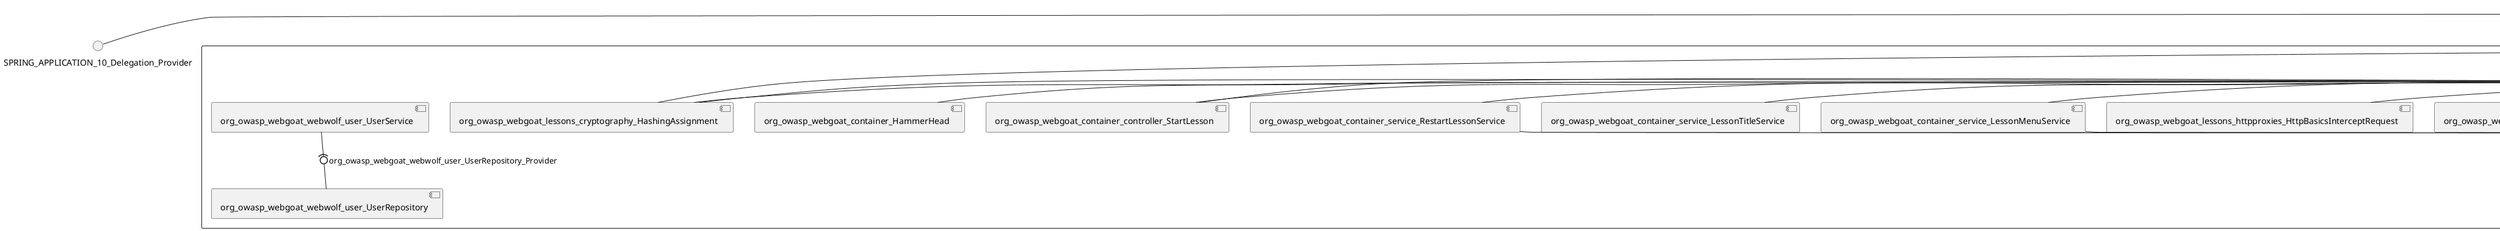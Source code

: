@startuml
skinparam fixCircleLabelOverlapping true
skinparam componentStyle uml2
() SPRING_APPLICATION_10_Delegation_Provider
() SPRING_APPLICATION_11_Delegation_Provider
() SPRING_APPLICATION_12_Delegation_Provider
() SPRING_APPLICATION_13_Delegation_Provider
() SPRING_APPLICATION_14_Delegation_Provider
() SPRING_APPLICATION_15_Delegation_Provider
() SPRING_APPLICATION_16_Delegation_Provider
() SPRING_APPLICATION_2_Delegation_Provider
() SPRING_APPLICATION_3_Delegation_Provider
() SPRING_APPLICATION_4_Delegation_Provider
() SPRING_APPLICATION_5_Delegation_Provider
() SPRING_APPLICATION_6_Delegation_Provider
() SPRING_APPLICATION_7_Delegation_Provider
() SPRING_APPLICATION_8_Delegation_Provider
() SPRING_APPLICATION_9_Delegation_Provider
() SPRING_APPLICATION_BypassRestrictions_FieldRestrictions_POST_Delegation_Provider
() SPRING_APPLICATION_BypassRestrictions_frontendValidation_POST_Delegation_Provider
() SPRING_APPLICATION_ChromeDevTools_dummy_POST_Delegation_Provider
() SPRING_APPLICATION_ChromeDevTools_network_POST_Delegation_Provider
() SPRING_APPLICATION_CrossSiteScriptingStored_stored_xss_POST_Delegation_Provider
() SPRING_APPLICATION_CrossSiteScriptingStored_stored_xss_follow_up_POST_Delegation_Provider
() SPRING_APPLICATION_CrossSiteScripting_attack1_POST_Delegation_Provider
() SPRING_APPLICATION_CrossSiteScripting_attack3_POST_Delegation_Provider
() SPRING_APPLICATION_CrossSiteScripting_attack4_POST_Delegation_Provider
() SPRING_APPLICATION_CrossSiteScripting_attack5a_GET_Delegation_Provider
() SPRING_APPLICATION_CrossSiteScripting_attack6a_POST_Delegation_Provider
() SPRING_APPLICATION_CrossSiteScripting_dom_follow_up_POST_Delegation_Provider
() SPRING_APPLICATION_CrossSiteScripting_phone_home_xss_POST_Delegation_Provider
() SPRING_APPLICATION_CrossSiteScripting_quiz_GET_POST_Delegation_Provider
() SPRING_APPLICATION_Delegation_Provider
() SPRING_APPLICATION_GET_10_Delegation_Provider
() SPRING_APPLICATION_GET_11_Delegation_Provider
() SPRING_APPLICATION_GET_2_Delegation_Provider
() SPRING_APPLICATION_GET_3_Delegation_Provider
() SPRING_APPLICATION_GET_4_Delegation_Provider
() SPRING_APPLICATION_GET_5_Delegation_Provider
() SPRING_APPLICATION_GET_6_Delegation_Provider
() SPRING_APPLICATION_GET_7_Delegation_Provider
() SPRING_APPLICATION_GET_8_Delegation_Provider
() SPRING_APPLICATION_GET_9_Delegation_Provider
() SPRING_APPLICATION_GET_Delegation_Provider
() SPRING_APPLICATION_HtmlTampering_task_POST_Delegation_Provider
() SPRING_APPLICATION_HttpBasics_attack1_POST_Delegation_Provider
() SPRING_APPLICATION_HttpBasics_attack2_POST_Delegation_Provider
() SPRING_APPLICATION_IDOR_diff_attributes_POST_Delegation_Provider
() SPRING_APPLICATION_IDOR_login_POST_Delegation_Provider
() SPRING_APPLICATION_IDOR_profile_alt_path_POST_Delegation_Provider
() SPRING_APPLICATION_InsecureDeserialization_task_POST_Delegation_Provider
() SPRING_APPLICATION_InsecureLogin_Delegation_Provider
() SPRING_APPLICATION_JWT_decode_POST_Delegation_Provider
() SPRING_APPLICATION_JWT_jku_Delegation_Provider
() SPRING_APPLICATION_JWT_kid_Delegation_Provider
() SPRING_APPLICATION_JWT_quiz_GET_POST_Delegation_Provider
() SPRING_APPLICATION_JWT_refresh_Delegation_Provider
() SPRING_APPLICATION_JWT_secret_POST_Delegation_Provider
() SPRING_APPLICATION_JWT_votings_Delegation_Provider
() SPRING_APPLICATION_LogSpoofing_log_bleeding_POST_Delegation_Provider
() SPRING_APPLICATION_LogSpoofing_log_spoofing_POST_Delegation_Provider
() SPRING_APPLICATION_POST_10_Delegation_Provider
() SPRING_APPLICATION_POST_11_Delegation_Provider
() SPRING_APPLICATION_POST_12_Delegation_Provider
() SPRING_APPLICATION_POST_13_Delegation_Provider
() SPRING_APPLICATION_POST_14_Delegation_Provider
() SPRING_APPLICATION_POST_15_Delegation_Provider
() SPRING_APPLICATION_POST_16_Delegation_Provider
() SPRING_APPLICATION_POST_17_Delegation_Provider
() SPRING_APPLICATION_POST_18_Delegation_Provider
() SPRING_APPLICATION_POST_2_Delegation_Provider
() SPRING_APPLICATION_POST_3_Delegation_Provider
() SPRING_APPLICATION_POST_4_Delegation_Provider
() SPRING_APPLICATION_POST_5_Delegation_Provider
() SPRING_APPLICATION_POST_6_Delegation_Provider
() SPRING_APPLICATION_POST_7_Delegation_Provider
() SPRING_APPLICATION_POST_8_Delegation_Provider
() SPRING_APPLICATION_POST_9_Delegation_Provider
() SPRING_APPLICATION_POST_Delegation_Provider
() SPRING_APPLICATION_PUT_Delegation_Provider
() SPRING_APPLICATION_PasswordReset_ForgotPassword_create_password_reset_link_POST_Delegation_Provider
() SPRING_APPLICATION_PasswordReset_SecurityQuestions_POST_Delegation_Provider
() SPRING_APPLICATION_PasswordReset_reset_Delegation_Provider
() SPRING_APPLICATION_PasswordReset_simple_mail_reset_POST_Delegation_Provider
() SPRING_APPLICATION_PathTraversal_profile_picture_GET_Delegation_Provider
() SPRING_APPLICATION_PathTraversal_profile_picture_fix_GET_Delegation_Provider
() SPRING_APPLICATION_PathTraversal_profile_upload_POST_Delegation_Provider
() SPRING_APPLICATION_PathTraversal_profile_upload_fix_POST_Delegation_Provider
() SPRING_APPLICATION_PathTraversal_profile_upload_remove_user_input_POST_Delegation_Provider
() SPRING_APPLICATION_PathTraversal_random_POST_Delegation_Provider
() SPRING_APPLICATION_PathTraversal_random_picture_GET_Delegation_Provider
() SPRING_APPLICATION_PathTraversal_zip_slip_Delegation_Provider
() SPRING_APPLICATION_SSRF_task1_POST_Delegation_Provider
() SPRING_APPLICATION_SSRF_task2_POST_Delegation_Provider
() SPRING_APPLICATION_SecurePasswords_assignment_POST_Delegation_Provider
() SPRING_APPLICATION_SqlInjectionAdvanced_attack6a_POST_Delegation_Provider
() SPRING_APPLICATION_SqlInjectionAdvanced_attack6b_POST_Delegation_Provider
() SPRING_APPLICATION_SqlInjectionAdvanced_challenge_Login_POST_Delegation_Provider
() SPRING_APPLICATION_SqlInjectionAdvanced_challenge_PUT_Delegation_Provider
() SPRING_APPLICATION_SqlInjectionAdvanced_quiz_GET_POST_Delegation_Provider
() SPRING_APPLICATION_SqlInjectionMitigations_attack10a_POST_Delegation_Provider
() SPRING_APPLICATION_SqlInjectionMitigations_attack10b_POST_Delegation_Provider
() SPRING_APPLICATION_SqlInjectionMitigations_attack12a_POST_Delegation_Provider
() SPRING_APPLICATION_SqlInjectionMitigations_servers_GET_Delegation_Provider
() SPRING_APPLICATION_SqlInjection_assignment5a_POST_Delegation_Provider
() SPRING_APPLICATION_SqlInjection_assignment5b_POST_Delegation_Provider
() SPRING_APPLICATION_SqlInjection_attack10_POST_Delegation_Provider
() SPRING_APPLICATION_SqlInjection_attack2_POST_Delegation_Provider
() SPRING_APPLICATION_SqlInjection_attack3_POST_Delegation_Provider
() SPRING_APPLICATION_SqlInjection_attack4_POST_Delegation_Provider
() SPRING_APPLICATION_SqlInjection_attack5_POST_Delegation_Provider
() SPRING_APPLICATION_SqlInjection_attack8_POST_Delegation_Provider
() SPRING_APPLICATION_SqlInjection_attack9_POST_Delegation_Provider
() SPRING_APPLICATION_SqlOnlyInputValidationOnKeywords_attack_POST_Delegation_Provider
() SPRING_APPLICATION_SqlOnlyInputValidation_attack_POST_Delegation_Provider
() SPRING_APPLICATION_VulnerableComponents_attack1_POST_Delegation_Provider
() SPRING_APPLICATION_WebWolf_GET_Delegation_Provider
() SPRING_APPLICATION_WebWolf_landing_Delegation_Provider
() SPRING_APPLICATION_WebWolf_mail_Delegation_Provider
() SPRING_APPLICATION_challenge_1_POST_Delegation_Provider
() SPRING_APPLICATION_challenge_5_POST_Delegation_Provider
() SPRING_APPLICATION_challenge_7_Delegation_Provider
() SPRING_APPLICATION_challenge_8_Delegation_Provider
() SPRING_APPLICATION_challenge_logo_Delegation_Provider
() SPRING_APPLICATION_cia_quiz_GET_POST_Delegation_Provider
() SPRING_APPLICATION_clientSideFiltering_attack1_POST_Delegation_Provider
() SPRING_APPLICATION_clientSideFiltering_challenge_store_coupons_GET_Delegation_Provider
() SPRING_APPLICATION_clientSideFiltering_getItForFree_POST_Delegation_Provider
() SPRING_APPLICATION_clientSideFiltering_salaries_GET_Delegation_Provider
() SPRING_APPLICATION_crypto_encoding_basic_auth_POST_Delegation_Provider
() SPRING_APPLICATION_crypto_encoding_xor_POST_Delegation_Provider
() SPRING_APPLICATION_crypto_hashing_POST_Delegation_Provider
() SPRING_APPLICATION_crypto_secure_defaults_POST_Delegation_Provider
() SPRING_APPLICATION_crypto_signing_verify_POST_Delegation_Provider
() SPRING_APPLICATION_csrf_feedback_message_POST_Delegation_Provider
() SPRING_APPLICATION_csrf_review_POST_Delegation_Provider
() SPRING_APPLICATION_files_GET_Delegation_Provider
() SPRING_APPLICATION_fileupload_POST_Delegation_Provider
() SPRING_APPLICATION_jwt_Delegation_Provider
() SPRING_APPLICATION_landing_Delegation_Provider
() SPRING_APPLICATION_lesson_template_Delegation_Provider
() SPRING_APPLICATION_login_oauth_mvc_GET_Delegation_Provider
() SPRING_APPLICATION_mail_DELETE_GET_POST_Delegation_Provider
() SPRING_APPLICATION_register_mvc_POST_Delegation_Provider
() SPRING_APPLICATION_registration_GET_Delegation_Provider
() SPRING_APPLICATION_requests_GET_Delegation_Provider
() SPRING_APPLICATION_scoreboard_data_GET_Delegation_Provider
() SPRING_APPLICATION_server_directory_GET_Delegation_Provider
() SPRING_APPLICATION_service_debug_labels_mvc_Delegation_Provider
() SPRING_APPLICATION_service_lessonoverview_mvc_Delegation_Provider
() SPRING_APPLICATION_xxe_comments_GET_Delegation_Provider
rectangle System {
[org_owasp_webgoat_container_HammerHead] [[webgoat-webgoat.repository#_IsnZ-A2qEe-2m_Isg23XBA]]
[org_owasp_webgoat_container_WebWolfRedirect] [[webgoat-webgoat.repository#_IsnZ-A2qEe-2m_Isg23XBA]]
[org_owasp_webgoat_container_controller_StartLesson] [[webgoat-webgoat.repository#_IsnZ-A2qEe-2m_Isg23XBA]]
[org_owasp_webgoat_container_controller_Welcome] [[webgoat-webgoat.repository#_IsnZ-A2qEe-2m_Isg23XBA]]
[org_owasp_webgoat_container_i18n_PluginMessages_Provider] [[webgoat-webgoat.repository#_IsnZ-A2qEe-2m_Isg23XBA]]
[org_owasp_webgoat_container_service_EnvironmentService] [[webgoat-webgoat.repository#_IsnZ-A2qEe-2m_Isg23XBA]]
[org_owasp_webgoat_container_service_HintService] [[webgoat-webgoat.repository#_IsnZ-A2qEe-2m_Isg23XBA]]
[org_owasp_webgoat_container_service_LabelDebugService] [[webgoat-webgoat.repository#_IsnZ-A2qEe-2m_Isg23XBA]]
[org_owasp_webgoat_container_service_LabelService] [[webgoat-webgoat.repository#_IsnZ-A2qEe-2m_Isg23XBA]]
[org_owasp_webgoat_container_service_LessonInfoService] [[webgoat-webgoat.repository#_IsnZ-A2qEe-2m_Isg23XBA]]
[org_owasp_webgoat_container_service_LessonMenuService] [[webgoat-webgoat.repository#_IsnZ-A2qEe-2m_Isg23XBA]]
[org_owasp_webgoat_container_service_LessonProgressService] [[webgoat-webgoat.repository#_IsnZ-A2qEe-2m_Isg23XBA]]
[org_owasp_webgoat_container_service_LessonTitleService] [[webgoat-webgoat.repository#_IsnZ-A2qEe-2m_Isg23XBA]]
[org_owasp_webgoat_container_service_ReportCardService] [[webgoat-webgoat.repository#_IsnZ-A2qEe-2m_Isg23XBA]]
[org_owasp_webgoat_container_service_RestartLessonService] [[webgoat-webgoat.repository#_IsnZ-A2qEe-2m_Isg23XBA]]
[org_owasp_webgoat_container_service_SessionService] [[webgoat-webgoat.repository#_IsnZ-A2qEe-2m_Isg23XBA]]
[org_owasp_webgoat_container_session_UserSessionData_Provider] [[webgoat-webgoat.repository#_IsnZ-A2qEe-2m_Isg23XBA]]
[org_owasp_webgoat_container_session_WebSession_Provider] [[webgoat-webgoat.repository#_IsnZ-A2qEe-2m_Isg23XBA]]
[org_owasp_webgoat_container_users_RegistrationController] [[webgoat-webgoat.repository#_IsnZ-A2qEe-2m_Isg23XBA]]
[org_owasp_webgoat_container_users_Scoreboard] [[webgoat-webgoat.repository#_IsnZ-A2qEe-2m_Isg23XBA]]
[org_owasp_webgoat_container_users_UserRepository] [[webgoat-webgoat.repository#_IsnZ-A2qEe-2m_Isg23XBA]]
[org_owasp_webgoat_container_users_UserService] [[webgoat-webgoat.repository#_IsnZ-A2qEe-2m_Isg23XBA]]
[org_owasp_webgoat_container_users_UserTrackerRepository] [[webgoat-webgoat.repository#_IsnZ-A2qEe-2m_Isg23XBA]]
[org_owasp_webgoat_lessons_authbypass_VerifyAccount] [[webgoat-webgoat.repository#_IsnZ-A2qEe-2m_Isg23XBA]]
[org_owasp_webgoat_lessons_bypassrestrictions_BypassRestrictionsFieldRestrictions] [[webgoat-webgoat.repository#_IsnZ-A2qEe-2m_Isg23XBA]]
[org_owasp_webgoat_lessons_bypassrestrictions_BypassRestrictionsFrontendValidation] [[webgoat-webgoat.repository#_IsnZ-A2qEe-2m_Isg23XBA]]
[org_owasp_webgoat_lessons_challenges_FlagController] [[webgoat-webgoat.repository#_IsnZ-A2qEe-2m_Isg23XBA]]
[org_owasp_webgoat_lessons_challenges_challenge1_Assignment1] [[webgoat-webgoat.repository#_IsnZ-A2qEe-2m_Isg23XBA]]
[org_owasp_webgoat_lessons_challenges_challenge1_ImageServlet] [[webgoat-webgoat.repository#_IsnZ-A2qEe-2m_Isg23XBA]]
[org_owasp_webgoat_lessons_challenges_challenge5_Assignment5] [[webgoat-webgoat.repository#_IsnZ-A2qEe-2m_Isg23XBA]]
[org_owasp_webgoat_lessons_challenges_challenge7_Assignment7] [[webgoat-webgoat.repository#_IsnZ-A2qEe-2m_Isg23XBA]]
[org_owasp_webgoat_lessons_challenges_challenge8_Assignment8] [[webgoat-webgoat.repository#_IsnZ-A2qEe-2m_Isg23XBA]]
[org_owasp_webgoat_lessons_chromedevtools_NetworkDummy] [[webgoat-webgoat.repository#_IsnZ-A2qEe-2m_Isg23XBA]]
[org_owasp_webgoat_lessons_chromedevtools_NetworkLesson] [[webgoat-webgoat.repository#_IsnZ-A2qEe-2m_Isg23XBA]]
[org_owasp_webgoat_lessons_cia_CIAQuiz] [[webgoat-webgoat.repository#_IsnZ-A2qEe-2m_Isg23XBA]]
[org_owasp_webgoat_lessons_clientsidefiltering_ClientSideFilteringAssignment] [[webgoat-webgoat.repository#_IsnZ-A2qEe-2m_Isg23XBA]]
[org_owasp_webgoat_lessons_clientsidefiltering_ClientSideFilteringFreeAssignment] [[webgoat-webgoat.repository#_IsnZ-A2qEe-2m_Isg23XBA]]
[org_owasp_webgoat_lessons_clientsidefiltering_Salaries] [[webgoat-webgoat.repository#_IsnZ-A2qEe-2m_Isg23XBA]]
[org_owasp_webgoat_lessons_clientsidefiltering_ShopEndpoint] [[webgoat-webgoat.repository#_IsnZ-A2qEe-2m_Isg23XBA]]
[org_owasp_webgoat_lessons_cryptography_EncodingAssignment] [[webgoat-webgoat.repository#_IsnZ-A2qEe-2m_Isg23XBA]]
[org_owasp_webgoat_lessons_cryptography_HashingAssignment] [[webgoat-webgoat.repository#_IsnZ-A2qEe-2m_Isg23XBA]]
[org_owasp_webgoat_lessons_cryptography_SecureDefaultsAssignment] [[webgoat-webgoat.repository#_IsnZ-A2qEe-2m_Isg23XBA]]
[org_owasp_webgoat_lessons_cryptography_SigningAssignment] [[webgoat-webgoat.repository#_IsnZ-A2qEe-2m_Isg23XBA]]
[org_owasp_webgoat_lessons_cryptography_XOREncodingAssignment] [[webgoat-webgoat.repository#_IsnZ-A2qEe-2m_Isg23XBA]]
[org_owasp_webgoat_lessons_csrf_CSRFConfirmFlag1] [[webgoat-webgoat.repository#_IsnZ-A2qEe-2m_Isg23XBA]]
[org_owasp_webgoat_lessons_csrf_CSRFFeedback] [[webgoat-webgoat.repository#_IsnZ-A2qEe-2m_Isg23XBA]]
[org_owasp_webgoat_lessons_csrf_CSRFGetFlag] [[webgoat-webgoat.repository#_IsnZ-A2qEe-2m_Isg23XBA]]
[org_owasp_webgoat_lessons_csrf_CSRFLogin] [[webgoat-webgoat.repository#_IsnZ-A2qEe-2m_Isg23XBA]]
[org_owasp_webgoat_lessons_csrf_ForgedReviews] [[webgoat-webgoat.repository#_IsnZ-A2qEe-2m_Isg23XBA]]
[org_owasp_webgoat_lessons_csrf_ObjectMapper_Provider] [[webgoat-webgoat.repository#_IsnZ-A2qEe-2m_Isg23XBA]]
[org_owasp_webgoat_lessons_deserialization_InsecureDeserializationTask] [[webgoat-webgoat.repository#_IsnZ-A2qEe-2m_Isg23XBA]]
[org_owasp_webgoat_lessons_hijacksession_HijackSessionAssignment] [[webgoat-webgoat.repository#_IsnZ-A2qEe-2m_Isg23XBA]]
[org_owasp_webgoat_lessons_hijacksession_cas_HijackSessionAuthenticationProvider] [[webgoat-webgoat.repository#_IsnZ-A2qEe-2m_Isg23XBA]]
[org_owasp_webgoat_lessons_htmltampering_HtmlTamperingTask] [[webgoat-webgoat.repository#_IsnZ-A2qEe-2m_Isg23XBA]]
[org_owasp_webgoat_lessons_httpbasics_HttpBasicsLesson] [[webgoat-webgoat.repository#_IsnZ-A2qEe-2m_Isg23XBA]]
[org_owasp_webgoat_lessons_httpbasics_HttpBasicsQuiz] [[webgoat-webgoat.repository#_IsnZ-A2qEe-2m_Isg23XBA]]
[org_owasp_webgoat_lessons_httpproxies_HttpBasicsInterceptRequest] [[webgoat-webgoat.repository#_IsnZ-A2qEe-2m_Isg23XBA]]
[org_owasp_webgoat_lessons_idor_IDORDiffAttributes] [[webgoat-webgoat.repository#_IsnZ-A2qEe-2m_Isg23XBA]]
[org_owasp_webgoat_lessons_idor_IDOREditOtherProfile] [[webgoat-webgoat.repository#_IsnZ-A2qEe-2m_Isg23XBA]]
[org_owasp_webgoat_lessons_idor_IDORLogin] [[webgoat-webgoat.repository#_IsnZ-A2qEe-2m_Isg23XBA]]
[org_owasp_webgoat_lessons_idor_IDORViewOtherProfile] [[webgoat-webgoat.repository#_IsnZ-A2qEe-2m_Isg23XBA]]
[org_owasp_webgoat_lessons_idor_IDORViewOwnProfile] [[webgoat-webgoat.repository#_IsnZ-A2qEe-2m_Isg23XBA]]
[org_owasp_webgoat_lessons_idor_IDORViewOwnProfileAltUrl] [[webgoat-webgoat.repository#_IsnZ-A2qEe-2m_Isg23XBA]]
[org_owasp_webgoat_lessons_insecurelogin_InsecureLoginTask] [[webgoat-webgoat.repository#_IsnZ-A2qEe-2m_Isg23XBA]]
[org_owasp_webgoat_lessons_jwt_JWTDecodeEndpoint] [[webgoat-webgoat.repository#_IsnZ-A2qEe-2m_Isg23XBA]]
[org_owasp_webgoat_lessons_jwt_JWTQuiz] [[webgoat-webgoat.repository#_IsnZ-A2qEe-2m_Isg23XBA]]
[org_owasp_webgoat_lessons_jwt_JWTRefreshEndpoint] [[webgoat-webgoat.repository#_IsnZ-A2qEe-2m_Isg23XBA]]
[org_owasp_webgoat_lessons_jwt_JWTSecretKeyEndpoint] [[webgoat-webgoat.repository#_IsnZ-A2qEe-2m_Isg23XBA]]
[org_owasp_webgoat_lessons_jwt_JWTVotesEndpoint] [[webgoat-webgoat.repository#_IsnZ-A2qEe-2m_Isg23XBA]]
[org_owasp_webgoat_lessons_jwt_claimmisuse_JWTHeaderJKUEndpoint] [[webgoat-webgoat.repository#_IsnZ-A2qEe-2m_Isg23XBA]]
[org_owasp_webgoat_lessons_jwt_claimmisuse_JWTHeaderKIDEndpoint] [[webgoat-webgoat.repository#_IsnZ-A2qEe-2m_Isg23XBA]]
[org_owasp_webgoat_lessons_lessontemplate_SampleAttack] [[webgoat-webgoat.repository#_IsnZ-A2qEe-2m_Isg23XBA]]
[org_owasp_webgoat_lessons_logging_LogBleedingTask] [[webgoat-webgoat.repository#_IsnZ-A2qEe-2m_Isg23XBA]]
[org_owasp_webgoat_lessons_logging_LogSpoofingTask] [[webgoat-webgoat.repository#_IsnZ-A2qEe-2m_Isg23XBA]]
[org_owasp_webgoat_lessons_missingac_MissingFunctionACHiddenMenus] [[webgoat-webgoat.repository#_IsnZ-A2qEe-2m_Isg23XBA]]
[org_owasp_webgoat_lessons_missingac_MissingFunctionACUsers] [[webgoat-webgoat.repository#_IsnZ-A2qEe-2m_Isg23XBA]]
[org_owasp_webgoat_lessons_missingac_MissingFunctionACYourHash] [[webgoat-webgoat.repository#_IsnZ-A2qEe-2m_Isg23XBA]]
[org_owasp_webgoat_lessons_missingac_MissingFunctionACYourHashAdmin] [[webgoat-webgoat.repository#_IsnZ-A2qEe-2m_Isg23XBA]]
[org_owasp_webgoat_lessons_passwordreset_QuestionsAssignment] [[webgoat-webgoat.repository#_IsnZ-A2qEe-2m_Isg23XBA]]
[org_owasp_webgoat_lessons_passwordreset_ResetLinkAssignment] [[webgoat-webgoat.repository#_IsnZ-A2qEe-2m_Isg23XBA]]
[org_owasp_webgoat_lessons_passwordreset_ResetLinkAssignmentForgotPassword] [[webgoat-webgoat.repository#_IsnZ-A2qEe-2m_Isg23XBA]]
[org_owasp_webgoat_lessons_passwordreset_SecurityQuestionAssignment] [[webgoat-webgoat.repository#_IsnZ-A2qEe-2m_Isg23XBA]]
[org_owasp_webgoat_lessons_passwordreset_SimpleMailAssignment] [[webgoat-webgoat.repository#_IsnZ-A2qEe-2m_Isg23XBA]]
[org_owasp_webgoat_lessons_passwordreset_TriedQuestions] [[webgoat-webgoat.repository#_IsnZ-A2qEe-2m_Isg23XBA]]
[org_owasp_webgoat_lessons_pathtraversal_ProfileUpload] [[webgoat-webgoat.repository#_IsnZ-A2qEe-2m_Isg23XBA]]
[org_owasp_webgoat_lessons_pathtraversal_ProfileUploadFix] [[webgoat-webgoat.repository#_IsnZ-A2qEe-2m_Isg23XBA]]
[org_owasp_webgoat_lessons_pathtraversal_ProfileUploadRemoveUserInput] [[webgoat-webgoat.repository#_IsnZ-A2qEe-2m_Isg23XBA]]
[org_owasp_webgoat_lessons_pathtraversal_ProfileUploadRetrieval] [[webgoat-webgoat.repository#_IsnZ-A2qEe-2m_Isg23XBA]]
[org_owasp_webgoat_lessons_pathtraversal_ProfileZipSlip] [[webgoat-webgoat.repository#_IsnZ-A2qEe-2m_Isg23XBA]]
[org_owasp_webgoat_lessons_securepasswords_SecurePasswordsAssignment] [[webgoat-webgoat.repository#_IsnZ-A2qEe-2m_Isg23XBA]]
[org_owasp_webgoat_lessons_spoofcookie_SpoofCookieAssignment] [[webgoat-webgoat.repository#_IsnZ-A2qEe-2m_Isg23XBA]]
[org_owasp_webgoat_lessons_sqlinjection_advanced_SqlInjectionChallenge] [[webgoat-webgoat.repository#_IsnZ-A2qEe-2m_Isg23XBA]]
[org_owasp_webgoat_lessons_sqlinjection_advanced_SqlInjectionChallengeLogin] [[webgoat-webgoat.repository#_IsnZ-A2qEe-2m_Isg23XBA]]
[org_owasp_webgoat_lessons_sqlinjection_advanced_SqlInjectionLesson6a] [[webgoat-webgoat.repository#_IsnZ-A2qEe-2m_Isg23XBA]]
[org_owasp_webgoat_lessons_sqlinjection_advanced_SqlInjectionLesson6b] [[webgoat-webgoat.repository#_IsnZ-A2qEe-2m_Isg23XBA]]
[org_owasp_webgoat_lessons_sqlinjection_advanced_SqlInjectionQuiz] [[webgoat-webgoat.repository#_IsnZ-A2qEe-2m_Isg23XBA]]
[org_owasp_webgoat_lessons_sqlinjection_introduction_SqlInjectionLesson10] [[webgoat-webgoat.repository#_IsnZ-A2qEe-2m_Isg23XBA]]
[org_owasp_webgoat_lessons_sqlinjection_introduction_SqlInjectionLesson2] [[webgoat-webgoat.repository#_IsnZ-A2qEe-2m_Isg23XBA]]
[org_owasp_webgoat_lessons_sqlinjection_introduction_SqlInjectionLesson3] [[webgoat-webgoat.repository#_IsnZ-A2qEe-2m_Isg23XBA]]
[org_owasp_webgoat_lessons_sqlinjection_introduction_SqlInjectionLesson4] [[webgoat-webgoat.repository#_IsnZ-A2qEe-2m_Isg23XBA]]
[org_owasp_webgoat_lessons_sqlinjection_introduction_SqlInjectionLesson5] [[webgoat-webgoat.repository#_IsnZ-A2qEe-2m_Isg23XBA]]
[org_owasp_webgoat_lessons_sqlinjection_introduction_SqlInjectionLesson5a] [[webgoat-webgoat.repository#_IsnZ-A2qEe-2m_Isg23XBA]]
[org_owasp_webgoat_lessons_sqlinjection_introduction_SqlInjectionLesson5b] [[webgoat-webgoat.repository#_IsnZ-A2qEe-2m_Isg23XBA]]
[org_owasp_webgoat_lessons_sqlinjection_introduction_SqlInjectionLesson8] [[webgoat-webgoat.repository#_IsnZ-A2qEe-2m_Isg23XBA]]
[org_owasp_webgoat_lessons_sqlinjection_introduction_SqlInjectionLesson9] [[webgoat-webgoat.repository#_IsnZ-A2qEe-2m_Isg23XBA]]
[org_owasp_webgoat_lessons_sqlinjection_mitigation_Servers] [[webgoat-webgoat.repository#_IsnZ-A2qEe-2m_Isg23XBA]]
[org_owasp_webgoat_lessons_sqlinjection_mitigation_SqlInjectionLesson10a] [[webgoat-webgoat.repository#_IsnZ-A2qEe-2m_Isg23XBA]]
[org_owasp_webgoat_lessons_sqlinjection_mitigation_SqlInjectionLesson10b] [[webgoat-webgoat.repository#_IsnZ-A2qEe-2m_Isg23XBA]]
[org_owasp_webgoat_lessons_sqlinjection_mitigation_SqlInjectionLesson13] [[webgoat-webgoat.repository#_IsnZ-A2qEe-2m_Isg23XBA]]
[org_owasp_webgoat_lessons_sqlinjection_mitigation_SqlOnlyInputValidation] [[webgoat-webgoat.repository#_IsnZ-A2qEe-2m_Isg23XBA]]
[org_owasp_webgoat_lessons_sqlinjection_mitigation_SqlOnlyInputValidationOnKeywords] [[webgoat-webgoat.repository#_IsnZ-A2qEe-2m_Isg23XBA]]
[org_owasp_webgoat_lessons_ssrf_SSRFTask1] [[webgoat-webgoat.repository#_IsnZ-A2qEe-2m_Isg23XBA]]
[org_owasp_webgoat_lessons_ssrf_SSRFTask2] [[webgoat-webgoat.repository#_IsnZ-A2qEe-2m_Isg23XBA]]
[org_owasp_webgoat_lessons_vulnerablecomponents_VulnerableComponentsLesson] [[webgoat-webgoat.repository#_IsnZ-A2qEe-2m_Isg23XBA]]
[org_owasp_webgoat_lessons_webwolfintroduction_LandingAssignment] [[webgoat-webgoat.repository#_IsnZ-A2qEe-2m_Isg23XBA]]
[org_owasp_webgoat_lessons_webwolfintroduction_MailAssignment] [[webgoat-webgoat.repository#_IsnZ-A2qEe-2m_Isg23XBA]]
[org_owasp_webgoat_lessons_xss_CrossSiteScriptingLesson1] [[webgoat-webgoat.repository#_IsnZ-A2qEe-2m_Isg23XBA]]
[org_owasp_webgoat_lessons_xss_CrossSiteScriptingLesson3] [[webgoat-webgoat.repository#_IsnZ-A2qEe-2m_Isg23XBA]]
[org_owasp_webgoat_lessons_xss_CrossSiteScriptingLesson4] [[webgoat-webgoat.repository#_IsnZ-A2qEe-2m_Isg23XBA]]
[org_owasp_webgoat_lessons_xss_CrossSiteScriptingLesson5a] [[webgoat-webgoat.repository#_IsnZ-A2qEe-2m_Isg23XBA]]
[org_owasp_webgoat_lessons_xss_CrossSiteScriptingLesson6a] [[webgoat-webgoat.repository#_IsnZ-A2qEe-2m_Isg23XBA]]
[org_owasp_webgoat_lessons_xss_CrossSiteScriptingQuiz] [[webgoat-webgoat.repository#_IsnZ-A2qEe-2m_Isg23XBA]]
[org_owasp_webgoat_lessons_xss_DOMCrossSiteScripting] [[webgoat-webgoat.repository#_IsnZ-A2qEe-2m_Isg23XBA]]
[org_owasp_webgoat_lessons_xss_DOMCrossSiteScriptingVerifier] [[webgoat-webgoat.repository#_IsnZ-A2qEe-2m_Isg23XBA]]
[org_owasp_webgoat_lessons_xss_stored_StoredCrossSiteScriptingVerifier] [[webgoat-webgoat.repository#_IsnZ-A2qEe-2m_Isg23XBA]]
[org_owasp_webgoat_lessons_xss_stored_StoredXssComments] [[webgoat-webgoat.repository#_IsnZ-A2qEe-2m_Isg23XBA]]
[org_owasp_webgoat_lessons_xxe_BlindSendFileAssignment] [[webgoat-webgoat.repository#_IsnZ-A2qEe-2m_Isg23XBA]]
[org_owasp_webgoat_lessons_xxe_CommentsCache] [[webgoat-webgoat.repository#_IsnZ-A2qEe-2m_Isg23XBA]]
[org_owasp_webgoat_lessons_xxe_CommentsEndpoint] [[webgoat-webgoat.repository#_IsnZ-A2qEe-2m_Isg23XBA]]
[org_owasp_webgoat_lessons_xxe_ContentTypeAssignment] [[webgoat-webgoat.repository#_IsnZ-A2qEe-2m_Isg23XBA]]
[org_owasp_webgoat_lessons_xxe_SimpleXXE] [[webgoat-webgoat.repository#_IsnZ-A2qEe-2m_Isg23XBA]]
[org_owasp_webgoat_webwolf_FileServer] [[webgoat-webgoat.repository#_IsnZ-A2qEe-2m_Isg23XBA]]
[org_owasp_webgoat_webwolf_jwt_JWTController] [[webgoat-webgoat.repository#_IsnZ-A2qEe-2m_Isg23XBA]]
[org_owasp_webgoat_webwolf_mailbox_MailboxController] [[webgoat-webgoat.repository#_IsnZ-A2qEe-2m_Isg23XBA]]
[org_owasp_webgoat_webwolf_mailbox_MailboxRepository] [[webgoat-webgoat.repository#_IsnZ-A2qEe-2m_Isg23XBA]]
[org_owasp_webgoat_webwolf_requests_LandingPage] [[webgoat-webgoat.repository#_IsnZ-A2qEe-2m_Isg23XBA]]
[org_owasp_webgoat_webwolf_requests_Requests] [[webgoat-webgoat.repository#_IsnZ-A2qEe-2m_Isg23XBA]]
[org_owasp_webgoat_webwolf_user_UserRepository] [[webgoat-webgoat.repository#_IsnZ-A2qEe-2m_Isg23XBA]]
[org_owasp_webgoat_webwolf_user_UserService] [[webgoat-webgoat.repository#_IsnZ-A2qEe-2m_Isg23XBA]]
port SPRING_APPLICATION_10_Provider
SPRING_APPLICATION_10_Delegation_Provider - SPRING_APPLICATION_10_Provider
SPRING_APPLICATION_10_Provider - [org_owasp_webgoat_webwolf_FileServer]
port SPRING_APPLICATION_11_Provider
SPRING_APPLICATION_11_Delegation_Provider - SPRING_APPLICATION_11_Provider
SPRING_APPLICATION_11_Provider - [org_owasp_webgoat_lessons_cryptography_HashingAssignment]
port SPRING_APPLICATION_12_Provider
SPRING_APPLICATION_12_Delegation_Provider - SPRING_APPLICATION_12_Provider
SPRING_APPLICATION_12_Provider - [org_owasp_webgoat_lessons_cryptography_HashingAssignment]
port SPRING_APPLICATION_13_Provider
SPRING_APPLICATION_13_Delegation_Provider - SPRING_APPLICATION_13_Provider
SPRING_APPLICATION_13_Provider - [org_owasp_webgoat_container_controller_StartLesson]
port SPRING_APPLICATION_14_Provider
SPRING_APPLICATION_14_Delegation_Provider - SPRING_APPLICATION_14_Provider
SPRING_APPLICATION_14_Provider - [org_owasp_webgoat_container_HammerHead]
port SPRING_APPLICATION_15_Provider
SPRING_APPLICATION_15_Delegation_Provider - SPRING_APPLICATION_15_Provider
SPRING_APPLICATION_15_Provider - [org_owasp_webgoat_container_service_LabelDebugService]
port SPRING_APPLICATION_16_Provider
SPRING_APPLICATION_16_Delegation_Provider - SPRING_APPLICATION_16_Provider
SPRING_APPLICATION_16_Provider - [org_owasp_webgoat_container_service_RestartLessonService]
port SPRING_APPLICATION_2_Provider
SPRING_APPLICATION_2_Delegation_Provider - SPRING_APPLICATION_2_Provider
SPRING_APPLICATION_2_Provider - [org_owasp_webgoat_container_service_LessonTitleService]
port SPRING_APPLICATION_3_Provider
SPRING_APPLICATION_3_Delegation_Provider - SPRING_APPLICATION_3_Provider
SPRING_APPLICATION_3_Provider - [org_owasp_webgoat_container_controller_StartLesson]
port SPRING_APPLICATION_4_Provider
SPRING_APPLICATION_4_Delegation_Provider - SPRING_APPLICATION_4_Provider
SPRING_APPLICATION_4_Provider - [org_owasp_webgoat_container_service_LessonMenuService]
port SPRING_APPLICATION_5_Provider
SPRING_APPLICATION_5_Delegation_Provider - SPRING_APPLICATION_5_Provider
SPRING_APPLICATION_5_Provider - [org_owasp_webgoat_lessons_httpproxies_HttpBasicsInterceptRequest]
port SPRING_APPLICATION_6_Provider
SPRING_APPLICATION_6_Delegation_Provider - SPRING_APPLICATION_6_Provider
SPRING_APPLICATION_6_Provider - [org_owasp_webgoat_lessons_xxe_SimpleXXE]
port SPRING_APPLICATION_7_Provider
SPRING_APPLICATION_7_Delegation_Provider - SPRING_APPLICATION_7_Provider
SPRING_APPLICATION_7_Provider - [org_owasp_webgoat_lessons_cryptography_SigningAssignment]
port SPRING_APPLICATION_8_Provider
SPRING_APPLICATION_8_Delegation_Provider - SPRING_APPLICATION_8_Provider
SPRING_APPLICATION_8_Provider - [org_owasp_webgoat_container_service_SessionService]
port SPRING_APPLICATION_9_Provider
SPRING_APPLICATION_9_Delegation_Provider - SPRING_APPLICATION_9_Provider
SPRING_APPLICATION_9_Provider - [org_owasp_webgoat_lessons_jwt_JWTSecretKeyEndpoint]
port SPRING_APPLICATION_BypassRestrictions_FieldRestrictions_POST_Provider
SPRING_APPLICATION_BypassRestrictions_FieldRestrictions_POST_Delegation_Provider - SPRING_APPLICATION_BypassRestrictions_FieldRestrictions_POST_Provider
SPRING_APPLICATION_BypassRestrictions_FieldRestrictions_POST_Provider - [org_owasp_webgoat_lessons_bypassrestrictions_BypassRestrictionsFieldRestrictions]
port SPRING_APPLICATION_BypassRestrictions_frontendValidation_POST_Provider
SPRING_APPLICATION_BypassRestrictions_frontendValidation_POST_Delegation_Provider - SPRING_APPLICATION_BypassRestrictions_frontendValidation_POST_Provider
SPRING_APPLICATION_BypassRestrictions_frontendValidation_POST_Provider - [org_owasp_webgoat_lessons_bypassrestrictions_BypassRestrictionsFrontendValidation]
port SPRING_APPLICATION_ChromeDevTools_dummy_POST_Provider
SPRING_APPLICATION_ChromeDevTools_dummy_POST_Delegation_Provider - SPRING_APPLICATION_ChromeDevTools_dummy_POST_Provider
SPRING_APPLICATION_ChromeDevTools_dummy_POST_Provider - [org_owasp_webgoat_lessons_chromedevtools_NetworkDummy]
port SPRING_APPLICATION_ChromeDevTools_network_POST_Provider
SPRING_APPLICATION_ChromeDevTools_network_POST_Delegation_Provider - SPRING_APPLICATION_ChromeDevTools_network_POST_Provider
SPRING_APPLICATION_ChromeDevTools_network_POST_Provider - [org_owasp_webgoat_lessons_chromedevtools_NetworkLesson]
port SPRING_APPLICATION_CrossSiteScriptingStored_stored_xss_POST_Provider
SPRING_APPLICATION_CrossSiteScriptingStored_stored_xss_POST_Delegation_Provider - SPRING_APPLICATION_CrossSiteScriptingStored_stored_xss_POST_Provider
SPRING_APPLICATION_CrossSiteScriptingStored_stored_xss_POST_Provider - [org_owasp_webgoat_lessons_xss_stored_StoredXssComments]
port SPRING_APPLICATION_CrossSiteScriptingStored_stored_xss_follow_up_POST_Provider
SPRING_APPLICATION_CrossSiteScriptingStored_stored_xss_follow_up_POST_Delegation_Provider - SPRING_APPLICATION_CrossSiteScriptingStored_stored_xss_follow_up_POST_Provider
SPRING_APPLICATION_CrossSiteScriptingStored_stored_xss_follow_up_POST_Provider - [org_owasp_webgoat_lessons_xss_stored_StoredCrossSiteScriptingVerifier]
port SPRING_APPLICATION_CrossSiteScripting_attack1_POST_Provider
SPRING_APPLICATION_CrossSiteScripting_attack1_POST_Delegation_Provider - SPRING_APPLICATION_CrossSiteScripting_attack1_POST_Provider
SPRING_APPLICATION_CrossSiteScripting_attack1_POST_Provider - [org_owasp_webgoat_lessons_xss_CrossSiteScriptingLesson1]
port SPRING_APPLICATION_CrossSiteScripting_attack3_POST_Provider
SPRING_APPLICATION_CrossSiteScripting_attack3_POST_Delegation_Provider - SPRING_APPLICATION_CrossSiteScripting_attack3_POST_Provider
SPRING_APPLICATION_CrossSiteScripting_attack3_POST_Provider - [org_owasp_webgoat_lessons_xss_CrossSiteScriptingLesson3]
port SPRING_APPLICATION_CrossSiteScripting_attack4_POST_Provider
SPRING_APPLICATION_CrossSiteScripting_attack4_POST_Delegation_Provider - SPRING_APPLICATION_CrossSiteScripting_attack4_POST_Provider
SPRING_APPLICATION_CrossSiteScripting_attack4_POST_Provider - [org_owasp_webgoat_lessons_xss_CrossSiteScriptingLesson4]
port SPRING_APPLICATION_CrossSiteScripting_attack5a_GET_Provider
SPRING_APPLICATION_CrossSiteScripting_attack5a_GET_Delegation_Provider - SPRING_APPLICATION_CrossSiteScripting_attack5a_GET_Provider
SPRING_APPLICATION_CrossSiteScripting_attack5a_GET_Provider - [org_owasp_webgoat_lessons_xss_CrossSiteScriptingLesson5a]
port SPRING_APPLICATION_CrossSiteScripting_attack6a_POST_Provider
SPRING_APPLICATION_CrossSiteScripting_attack6a_POST_Delegation_Provider - SPRING_APPLICATION_CrossSiteScripting_attack6a_POST_Provider
SPRING_APPLICATION_CrossSiteScripting_attack6a_POST_Provider - [org_owasp_webgoat_lessons_xss_CrossSiteScriptingLesson6a]
port SPRING_APPLICATION_CrossSiteScripting_dom_follow_up_POST_Provider
SPRING_APPLICATION_CrossSiteScripting_dom_follow_up_POST_Delegation_Provider - SPRING_APPLICATION_CrossSiteScripting_dom_follow_up_POST_Provider
SPRING_APPLICATION_CrossSiteScripting_dom_follow_up_POST_Provider - [org_owasp_webgoat_lessons_xss_DOMCrossSiteScriptingVerifier]
port SPRING_APPLICATION_CrossSiteScripting_phone_home_xss_POST_Provider
SPRING_APPLICATION_CrossSiteScripting_phone_home_xss_POST_Delegation_Provider - SPRING_APPLICATION_CrossSiteScripting_phone_home_xss_POST_Provider
SPRING_APPLICATION_CrossSiteScripting_phone_home_xss_POST_Provider - [org_owasp_webgoat_lessons_xss_DOMCrossSiteScripting]
port SPRING_APPLICATION_CrossSiteScripting_quiz_GET_POST_Provider
SPRING_APPLICATION_CrossSiteScripting_quiz_GET_POST_Delegation_Provider - SPRING_APPLICATION_CrossSiteScripting_quiz_GET_POST_Provider
SPRING_APPLICATION_CrossSiteScripting_quiz_GET_POST_Provider - [org_owasp_webgoat_lessons_xss_CrossSiteScriptingQuiz]
port SPRING_APPLICATION_Provider
SPRING_APPLICATION_Delegation_Provider - SPRING_APPLICATION_Provider
SPRING_APPLICATION_Provider - [org_owasp_webgoat_container_service_LessonInfoService]
port SPRING_APPLICATION_GET_10_Provider
SPRING_APPLICATION_GET_10_Delegation_Provider - SPRING_APPLICATION_GET_10_Provider
SPRING_APPLICATION_GET_10_Provider - [org_owasp_webgoat_container_service_ReportCardService]
port SPRING_APPLICATION_GET_11_Provider
SPRING_APPLICATION_GET_11_Delegation_Provider - SPRING_APPLICATION_GET_11_Provider
SPRING_APPLICATION_GET_11_Provider - [org_owasp_webgoat_lessons_csrf_ForgedReviews]
port SPRING_APPLICATION_GET_2_Provider
SPRING_APPLICATION_GET_2_Delegation_Provider - SPRING_APPLICATION_GET_2_Provider
SPRING_APPLICATION_GET_2_Provider - [org_owasp_webgoat_lessons_idor_IDORViewOwnProfile]
port SPRING_APPLICATION_GET_3_Provider
SPRING_APPLICATION_GET_3_Delegation_Provider - SPRING_APPLICATION_GET_3_Provider
SPRING_APPLICATION_GET_3_Provider - [org_owasp_webgoat_container_controller_Welcome]
port SPRING_APPLICATION_GET_4_Provider
SPRING_APPLICATION_GET_4_Delegation_Provider - SPRING_APPLICATION_GET_4_Provider
SPRING_APPLICATION_GET_4_Provider - [org_owasp_webgoat_lessons_idor_IDORViewOtherProfile]
port SPRING_APPLICATION_GET_5_Provider
SPRING_APPLICATION_GET_5_Delegation_Provider - SPRING_APPLICATION_GET_5_Provider
SPRING_APPLICATION_GET_5_Provider - [org_owasp_webgoat_lessons_cryptography_EncodingAssignment]
port SPRING_APPLICATION_GET_6_Provider
SPRING_APPLICATION_GET_6_Delegation_Provider - SPRING_APPLICATION_GET_6_Provider
SPRING_APPLICATION_GET_6_Provider - [org_owasp_webgoat_lessons_missingac_MissingFunctionACUsers]
port SPRING_APPLICATION_GET_7_Provider
SPRING_APPLICATION_GET_7_Delegation_Provider - SPRING_APPLICATION_GET_7_Provider
SPRING_APPLICATION_GET_7_Provider - [org_owasp_webgoat_container_service_HintService]
port SPRING_APPLICATION_GET_8_Provider
SPRING_APPLICATION_GET_8_Delegation_Provider - SPRING_APPLICATION_GET_8_Provider
SPRING_APPLICATION_GET_8_Provider - [org_owasp_webgoat_container_service_LabelService]
port SPRING_APPLICATION_GET_9_Provider
SPRING_APPLICATION_GET_9_Delegation_Provider - SPRING_APPLICATION_GET_9_Provider
SPRING_APPLICATION_GET_9_Provider - [org_owasp_webgoat_lessons_spoofcookie_SpoofCookieAssignment]
port SPRING_APPLICATION_GET_Provider
SPRING_APPLICATION_GET_Delegation_Provider - SPRING_APPLICATION_GET_Provider
SPRING_APPLICATION_GET_Provider - [org_owasp_webgoat_lessons_xss_stored_StoredXssComments]
port SPRING_APPLICATION_HtmlTampering_task_POST_Provider
SPRING_APPLICATION_HtmlTampering_task_POST_Delegation_Provider - SPRING_APPLICATION_HtmlTampering_task_POST_Provider
SPRING_APPLICATION_HtmlTampering_task_POST_Provider - [org_owasp_webgoat_lessons_htmltampering_HtmlTamperingTask]
port SPRING_APPLICATION_HttpBasics_attack1_POST_Provider
SPRING_APPLICATION_HttpBasics_attack1_POST_Delegation_Provider - SPRING_APPLICATION_HttpBasics_attack1_POST_Provider
SPRING_APPLICATION_HttpBasics_attack1_POST_Provider - [org_owasp_webgoat_lessons_httpbasics_HttpBasicsLesson]
port SPRING_APPLICATION_HttpBasics_attack2_POST_Provider
SPRING_APPLICATION_HttpBasics_attack2_POST_Delegation_Provider - SPRING_APPLICATION_HttpBasics_attack2_POST_Provider
SPRING_APPLICATION_HttpBasics_attack2_POST_Provider - [org_owasp_webgoat_lessons_httpbasics_HttpBasicsQuiz]
port SPRING_APPLICATION_IDOR_diff_attributes_POST_Provider
SPRING_APPLICATION_IDOR_diff_attributes_POST_Delegation_Provider - SPRING_APPLICATION_IDOR_diff_attributes_POST_Provider
SPRING_APPLICATION_IDOR_diff_attributes_POST_Provider - [org_owasp_webgoat_lessons_idor_IDORDiffAttributes]
port SPRING_APPLICATION_IDOR_login_POST_Provider
SPRING_APPLICATION_IDOR_login_POST_Delegation_Provider - SPRING_APPLICATION_IDOR_login_POST_Provider
SPRING_APPLICATION_IDOR_login_POST_Provider - [org_owasp_webgoat_lessons_idor_IDORLogin]
port SPRING_APPLICATION_IDOR_profile_alt_path_POST_Provider
SPRING_APPLICATION_IDOR_profile_alt_path_POST_Delegation_Provider - SPRING_APPLICATION_IDOR_profile_alt_path_POST_Provider
SPRING_APPLICATION_IDOR_profile_alt_path_POST_Provider - [org_owasp_webgoat_lessons_idor_IDORViewOwnProfileAltUrl]
port SPRING_APPLICATION_InsecureDeserialization_task_POST_Provider
SPRING_APPLICATION_InsecureDeserialization_task_POST_Delegation_Provider - SPRING_APPLICATION_InsecureDeserialization_task_POST_Provider
SPRING_APPLICATION_InsecureDeserialization_task_POST_Provider - [org_owasp_webgoat_lessons_deserialization_InsecureDeserializationTask]
port SPRING_APPLICATION_InsecureLogin_Provider
SPRING_APPLICATION_InsecureLogin_Delegation_Provider - SPRING_APPLICATION_InsecureLogin_Provider
SPRING_APPLICATION_InsecureLogin_Provider - [org_owasp_webgoat_lessons_insecurelogin_InsecureLoginTask]
port SPRING_APPLICATION_JWT_decode_POST_Provider
SPRING_APPLICATION_JWT_decode_POST_Delegation_Provider - SPRING_APPLICATION_JWT_decode_POST_Provider
SPRING_APPLICATION_JWT_decode_POST_Provider - [org_owasp_webgoat_lessons_jwt_JWTDecodeEndpoint]
port SPRING_APPLICATION_JWT_jku_Provider
SPRING_APPLICATION_JWT_jku_Delegation_Provider - SPRING_APPLICATION_JWT_jku_Provider
SPRING_APPLICATION_JWT_jku_Provider - [org_owasp_webgoat_lessons_jwt_claimmisuse_JWTHeaderJKUEndpoint]
port SPRING_APPLICATION_JWT_kid_Provider
SPRING_APPLICATION_JWT_kid_Delegation_Provider - SPRING_APPLICATION_JWT_kid_Provider
SPRING_APPLICATION_JWT_kid_Provider - [org_owasp_webgoat_lessons_jwt_claimmisuse_JWTHeaderKIDEndpoint]
port SPRING_APPLICATION_JWT_quiz_GET_POST_Provider
SPRING_APPLICATION_JWT_quiz_GET_POST_Delegation_Provider - SPRING_APPLICATION_JWT_quiz_GET_POST_Provider
SPRING_APPLICATION_JWT_quiz_GET_POST_Provider - [org_owasp_webgoat_lessons_jwt_JWTQuiz]
port SPRING_APPLICATION_JWT_refresh_Provider
SPRING_APPLICATION_JWT_refresh_Delegation_Provider - SPRING_APPLICATION_JWT_refresh_Provider
SPRING_APPLICATION_JWT_refresh_Provider - [org_owasp_webgoat_lessons_jwt_JWTRefreshEndpoint]
port SPRING_APPLICATION_JWT_secret_POST_Provider
SPRING_APPLICATION_JWT_secret_POST_Delegation_Provider - SPRING_APPLICATION_JWT_secret_POST_Provider
SPRING_APPLICATION_JWT_secret_POST_Provider - [org_owasp_webgoat_lessons_jwt_JWTSecretKeyEndpoint]
port SPRING_APPLICATION_JWT_votings_Provider
SPRING_APPLICATION_JWT_votings_Delegation_Provider - SPRING_APPLICATION_JWT_votings_Provider
SPRING_APPLICATION_JWT_votings_Provider - [org_owasp_webgoat_lessons_jwt_JWTVotesEndpoint]
port SPRING_APPLICATION_LogSpoofing_log_bleeding_POST_Provider
SPRING_APPLICATION_LogSpoofing_log_bleeding_POST_Delegation_Provider - SPRING_APPLICATION_LogSpoofing_log_bleeding_POST_Provider
SPRING_APPLICATION_LogSpoofing_log_bleeding_POST_Provider - [org_owasp_webgoat_lessons_logging_LogBleedingTask]
port SPRING_APPLICATION_LogSpoofing_log_spoofing_POST_Provider
SPRING_APPLICATION_LogSpoofing_log_spoofing_POST_Delegation_Provider - SPRING_APPLICATION_LogSpoofing_log_spoofing_POST_Provider
SPRING_APPLICATION_LogSpoofing_log_spoofing_POST_Provider - [org_owasp_webgoat_lessons_logging_LogSpoofingTask]
port SPRING_APPLICATION_POST_10_Provider
SPRING_APPLICATION_POST_10_Delegation_Provider - SPRING_APPLICATION_POST_10_Provider
SPRING_APPLICATION_POST_10_Provider - [org_owasp_webgoat_lessons_missingac_MissingFunctionACYourHash]
port SPRING_APPLICATION_POST_11_Provider
SPRING_APPLICATION_POST_11_Delegation_Provider - SPRING_APPLICATION_POST_11_Provider
SPRING_APPLICATION_POST_11_Provider - [org_owasp_webgoat_lessons_passwordreset_SimpleMailAssignment]
port SPRING_APPLICATION_POST_12_Provider
SPRING_APPLICATION_POST_12_Delegation_Provider - SPRING_APPLICATION_POST_12_Provider
SPRING_APPLICATION_POST_12_Provider - [org_owasp_webgoat_lessons_chromedevtools_NetworkLesson]
port SPRING_APPLICATION_POST_13_Provider
SPRING_APPLICATION_POST_13_Delegation_Provider - SPRING_APPLICATION_POST_13_Provider
SPRING_APPLICATION_POST_13_Provider - [org_owasp_webgoat_lessons_hijacksession_HijackSessionAssignment]
port SPRING_APPLICATION_POST_14_Provider
SPRING_APPLICATION_POST_14_Delegation_Provider - SPRING_APPLICATION_POST_14_Provider
SPRING_APPLICATION_POST_14_Provider - [org_owasp_webgoat_lessons_spoofcookie_SpoofCookieAssignment]
port SPRING_APPLICATION_POST_15_Provider
SPRING_APPLICATION_POST_15_Delegation_Provider - SPRING_APPLICATION_POST_15_Provider
SPRING_APPLICATION_POST_15_Provider - [org_owasp_webgoat_lessons_missingac_MissingFunctionACYourHashAdmin]
port SPRING_APPLICATION_POST_16_Provider
SPRING_APPLICATION_POST_16_Delegation_Provider - SPRING_APPLICATION_POST_16_Provider
SPRING_APPLICATION_POST_16_Provider - [org_owasp_webgoat_lessons_csrf_CSRFFeedback]
port SPRING_APPLICATION_POST_17_Provider
SPRING_APPLICATION_POST_17_Delegation_Provider - SPRING_APPLICATION_POST_17_Provider
SPRING_APPLICATION_POST_17_Provider - [org_owasp_webgoat_lessons_csrf_CSRFGetFlag]
port SPRING_APPLICATION_POST_18_Provider
SPRING_APPLICATION_POST_18_Delegation_Provider - SPRING_APPLICATION_POST_18_Provider
SPRING_APPLICATION_POST_18_Provider - [org_owasp_webgoat_lessons_xxe_BlindSendFileAssignment]
port SPRING_APPLICATION_POST_2_Provider
SPRING_APPLICATION_POST_2_Delegation_Provider - SPRING_APPLICATION_POST_2_Provider
SPRING_APPLICATION_POST_2_Provider - [org_owasp_webgoat_lessons_challenges_FlagController]
port SPRING_APPLICATION_POST_3_Provider
SPRING_APPLICATION_POST_3_Delegation_Provider - SPRING_APPLICATION_POST_3_Provider
SPRING_APPLICATION_POST_3_Provider - [org_owasp_webgoat_lessons_csrf_CSRFConfirmFlag1]
port SPRING_APPLICATION_POST_4_Provider
SPRING_APPLICATION_POST_4_Delegation_Provider - SPRING_APPLICATION_POST_4_Provider
SPRING_APPLICATION_POST_4_Provider - [org_owasp_webgoat_lessons_xxe_ContentTypeAssignment]
port SPRING_APPLICATION_POST_5_Provider
SPRING_APPLICATION_POST_5_Delegation_Provider - SPRING_APPLICATION_POST_5_Provider
SPRING_APPLICATION_POST_5_Provider - [org_owasp_webgoat_lessons_xxe_SimpleXXE]
port SPRING_APPLICATION_POST_6_Provider
SPRING_APPLICATION_POST_6_Delegation_Provider - SPRING_APPLICATION_POST_6_Provider
SPRING_APPLICATION_POST_6_Provider - [org_owasp_webgoat_lessons_missingac_MissingFunctionACHiddenMenus]
port SPRING_APPLICATION_POST_7_Provider
SPRING_APPLICATION_POST_7_Delegation_Provider - SPRING_APPLICATION_POST_7_Provider
SPRING_APPLICATION_POST_7_Provider - [org_owasp_webgoat_lessons_missingac_MissingFunctionACUsers]
port SPRING_APPLICATION_POST_8_Provider
SPRING_APPLICATION_POST_8_Delegation_Provider - SPRING_APPLICATION_POST_8_Provider
SPRING_APPLICATION_POST_8_Provider - [org_owasp_webgoat_lessons_passwordreset_QuestionsAssignment]
port SPRING_APPLICATION_POST_9_Provider
SPRING_APPLICATION_POST_9_Delegation_Provider - SPRING_APPLICATION_POST_9_Provider
SPRING_APPLICATION_POST_9_Provider - [org_owasp_webgoat_lessons_csrf_CSRFLogin]
port SPRING_APPLICATION_POST_Provider
SPRING_APPLICATION_POST_Delegation_Provider - SPRING_APPLICATION_POST_Provider
SPRING_APPLICATION_POST_Provider - [org_owasp_webgoat_lessons_authbypass_VerifyAccount]
port SPRING_APPLICATION_PUT_Provider
SPRING_APPLICATION_PUT_Delegation_Provider - SPRING_APPLICATION_PUT_Provider
SPRING_APPLICATION_PUT_Provider - [org_owasp_webgoat_lessons_idor_IDOREditOtherProfile]
port SPRING_APPLICATION_PasswordReset_ForgotPassword_create_password_reset_link_POST_Provider
SPRING_APPLICATION_PasswordReset_ForgotPassword_create_password_reset_link_POST_Delegation_Provider - SPRING_APPLICATION_PasswordReset_ForgotPassword_create_password_reset_link_POST_Provider
SPRING_APPLICATION_PasswordReset_ForgotPassword_create_password_reset_link_POST_Provider - [org_owasp_webgoat_lessons_passwordreset_ResetLinkAssignmentForgotPassword]
port SPRING_APPLICATION_PasswordReset_SecurityQuestions_POST_Provider
SPRING_APPLICATION_PasswordReset_SecurityQuestions_POST_Delegation_Provider - SPRING_APPLICATION_PasswordReset_SecurityQuestions_POST_Provider
SPRING_APPLICATION_PasswordReset_SecurityQuestions_POST_Provider - [org_owasp_webgoat_lessons_passwordreset_SecurityQuestionAssignment]
port SPRING_APPLICATION_PasswordReset_reset_Provider
SPRING_APPLICATION_PasswordReset_reset_Delegation_Provider - SPRING_APPLICATION_PasswordReset_reset_Provider
SPRING_APPLICATION_PasswordReset_reset_Provider - [org_owasp_webgoat_lessons_passwordreset_ResetLinkAssignment]
port SPRING_APPLICATION_PasswordReset_simple_mail_reset_POST_Provider
SPRING_APPLICATION_PasswordReset_simple_mail_reset_POST_Delegation_Provider - SPRING_APPLICATION_PasswordReset_simple_mail_reset_POST_Provider
SPRING_APPLICATION_PasswordReset_simple_mail_reset_POST_Provider - [org_owasp_webgoat_lessons_passwordreset_SimpleMailAssignment]
port SPRING_APPLICATION_PathTraversal_profile_picture_GET_Provider
SPRING_APPLICATION_PathTraversal_profile_picture_GET_Delegation_Provider - SPRING_APPLICATION_PathTraversal_profile_picture_GET_Provider
SPRING_APPLICATION_PathTraversal_profile_picture_GET_Provider - [org_owasp_webgoat_lessons_pathtraversal_ProfileUpload]
port SPRING_APPLICATION_PathTraversal_profile_picture_fix_GET_Provider
SPRING_APPLICATION_PathTraversal_profile_picture_fix_GET_Delegation_Provider - SPRING_APPLICATION_PathTraversal_profile_picture_fix_GET_Provider
SPRING_APPLICATION_PathTraversal_profile_picture_fix_GET_Provider - [org_owasp_webgoat_lessons_pathtraversal_ProfileUploadFix]
port SPRING_APPLICATION_PathTraversal_profile_upload_POST_Provider
SPRING_APPLICATION_PathTraversal_profile_upload_POST_Delegation_Provider - SPRING_APPLICATION_PathTraversal_profile_upload_POST_Provider
SPRING_APPLICATION_PathTraversal_profile_upload_POST_Provider - [org_owasp_webgoat_lessons_pathtraversal_ProfileUpload]
port SPRING_APPLICATION_PathTraversal_profile_upload_fix_POST_Provider
SPRING_APPLICATION_PathTraversal_profile_upload_fix_POST_Delegation_Provider - SPRING_APPLICATION_PathTraversal_profile_upload_fix_POST_Provider
SPRING_APPLICATION_PathTraversal_profile_upload_fix_POST_Provider - [org_owasp_webgoat_lessons_pathtraversal_ProfileUploadFix]
port SPRING_APPLICATION_PathTraversal_profile_upload_remove_user_input_POST_Provider
SPRING_APPLICATION_PathTraversal_profile_upload_remove_user_input_POST_Delegation_Provider - SPRING_APPLICATION_PathTraversal_profile_upload_remove_user_input_POST_Provider
SPRING_APPLICATION_PathTraversal_profile_upload_remove_user_input_POST_Provider - [org_owasp_webgoat_lessons_pathtraversal_ProfileUploadRemoveUserInput]
port SPRING_APPLICATION_PathTraversal_random_POST_Provider
SPRING_APPLICATION_PathTraversal_random_POST_Delegation_Provider - SPRING_APPLICATION_PathTraversal_random_POST_Provider
SPRING_APPLICATION_PathTraversal_random_POST_Provider - [org_owasp_webgoat_lessons_pathtraversal_ProfileUploadRetrieval]
port SPRING_APPLICATION_PathTraversal_random_picture_GET_Provider
SPRING_APPLICATION_PathTraversal_random_picture_GET_Delegation_Provider - SPRING_APPLICATION_PathTraversal_random_picture_GET_Provider
SPRING_APPLICATION_PathTraversal_random_picture_GET_Provider - [org_owasp_webgoat_lessons_pathtraversal_ProfileUploadRetrieval]
port SPRING_APPLICATION_PathTraversal_zip_slip_Provider
SPRING_APPLICATION_PathTraversal_zip_slip_Delegation_Provider - SPRING_APPLICATION_PathTraversal_zip_slip_Provider
SPRING_APPLICATION_PathTraversal_zip_slip_Provider - [org_owasp_webgoat_lessons_pathtraversal_ProfileZipSlip]
port SPRING_APPLICATION_SSRF_task1_POST_Provider
SPRING_APPLICATION_SSRF_task1_POST_Delegation_Provider - SPRING_APPLICATION_SSRF_task1_POST_Provider
SPRING_APPLICATION_SSRF_task1_POST_Provider - [org_owasp_webgoat_lessons_ssrf_SSRFTask1]
port SPRING_APPLICATION_SSRF_task2_POST_Provider
SPRING_APPLICATION_SSRF_task2_POST_Delegation_Provider - SPRING_APPLICATION_SSRF_task2_POST_Provider
SPRING_APPLICATION_SSRF_task2_POST_Provider - [org_owasp_webgoat_lessons_ssrf_SSRFTask2]
port SPRING_APPLICATION_SecurePasswords_assignment_POST_Provider
SPRING_APPLICATION_SecurePasswords_assignment_POST_Delegation_Provider - SPRING_APPLICATION_SecurePasswords_assignment_POST_Provider
SPRING_APPLICATION_SecurePasswords_assignment_POST_Provider - [org_owasp_webgoat_lessons_securepasswords_SecurePasswordsAssignment]
port SPRING_APPLICATION_SqlInjectionAdvanced_attack6a_POST_Provider
SPRING_APPLICATION_SqlInjectionAdvanced_attack6a_POST_Delegation_Provider - SPRING_APPLICATION_SqlInjectionAdvanced_attack6a_POST_Provider
SPRING_APPLICATION_SqlInjectionAdvanced_attack6a_POST_Provider - [org_owasp_webgoat_lessons_sqlinjection_advanced_SqlInjectionLesson6a]
port SPRING_APPLICATION_SqlInjectionAdvanced_attack6b_POST_Provider
SPRING_APPLICATION_SqlInjectionAdvanced_attack6b_POST_Delegation_Provider - SPRING_APPLICATION_SqlInjectionAdvanced_attack6b_POST_Provider
SPRING_APPLICATION_SqlInjectionAdvanced_attack6b_POST_Provider - [org_owasp_webgoat_lessons_sqlinjection_advanced_SqlInjectionLesson6b]
port SPRING_APPLICATION_SqlInjectionAdvanced_challenge_Login_POST_Provider
SPRING_APPLICATION_SqlInjectionAdvanced_challenge_Login_POST_Delegation_Provider - SPRING_APPLICATION_SqlInjectionAdvanced_challenge_Login_POST_Provider
SPRING_APPLICATION_SqlInjectionAdvanced_challenge_Login_POST_Provider - [org_owasp_webgoat_lessons_sqlinjection_advanced_SqlInjectionChallengeLogin]
port SPRING_APPLICATION_SqlInjectionAdvanced_challenge_PUT_Provider
SPRING_APPLICATION_SqlInjectionAdvanced_challenge_PUT_Delegation_Provider - SPRING_APPLICATION_SqlInjectionAdvanced_challenge_PUT_Provider
SPRING_APPLICATION_SqlInjectionAdvanced_challenge_PUT_Provider - [org_owasp_webgoat_lessons_sqlinjection_advanced_SqlInjectionChallenge]
port SPRING_APPLICATION_SqlInjectionAdvanced_quiz_GET_POST_Provider
SPRING_APPLICATION_SqlInjectionAdvanced_quiz_GET_POST_Delegation_Provider - SPRING_APPLICATION_SqlInjectionAdvanced_quiz_GET_POST_Provider
SPRING_APPLICATION_SqlInjectionAdvanced_quiz_GET_POST_Provider - [org_owasp_webgoat_lessons_sqlinjection_advanced_SqlInjectionQuiz]
port SPRING_APPLICATION_SqlInjectionMitigations_attack10a_POST_Provider
SPRING_APPLICATION_SqlInjectionMitigations_attack10a_POST_Delegation_Provider - SPRING_APPLICATION_SqlInjectionMitigations_attack10a_POST_Provider
SPRING_APPLICATION_SqlInjectionMitigations_attack10a_POST_Provider - [org_owasp_webgoat_lessons_sqlinjection_mitigation_SqlInjectionLesson10a]
port SPRING_APPLICATION_SqlInjectionMitigations_attack10b_POST_Provider
SPRING_APPLICATION_SqlInjectionMitigations_attack10b_POST_Delegation_Provider - SPRING_APPLICATION_SqlInjectionMitigations_attack10b_POST_Provider
SPRING_APPLICATION_SqlInjectionMitigations_attack10b_POST_Provider - [org_owasp_webgoat_lessons_sqlinjection_mitigation_SqlInjectionLesson10b]
port SPRING_APPLICATION_SqlInjectionMitigations_attack12a_POST_Provider
SPRING_APPLICATION_SqlInjectionMitigations_attack12a_POST_Delegation_Provider - SPRING_APPLICATION_SqlInjectionMitigations_attack12a_POST_Provider
SPRING_APPLICATION_SqlInjectionMitigations_attack12a_POST_Provider - [org_owasp_webgoat_lessons_sqlinjection_mitigation_SqlInjectionLesson13]
port SPRING_APPLICATION_SqlInjectionMitigations_servers_GET_Provider
SPRING_APPLICATION_SqlInjectionMitigations_servers_GET_Delegation_Provider - SPRING_APPLICATION_SqlInjectionMitigations_servers_GET_Provider
SPRING_APPLICATION_SqlInjectionMitigations_servers_GET_Provider - [org_owasp_webgoat_lessons_sqlinjection_mitigation_Servers]
port SPRING_APPLICATION_SqlInjection_assignment5a_POST_Provider
SPRING_APPLICATION_SqlInjection_assignment5a_POST_Delegation_Provider - SPRING_APPLICATION_SqlInjection_assignment5a_POST_Provider
SPRING_APPLICATION_SqlInjection_assignment5a_POST_Provider - [org_owasp_webgoat_lessons_sqlinjection_introduction_SqlInjectionLesson5a]
port SPRING_APPLICATION_SqlInjection_assignment5b_POST_Provider
SPRING_APPLICATION_SqlInjection_assignment5b_POST_Delegation_Provider - SPRING_APPLICATION_SqlInjection_assignment5b_POST_Provider
SPRING_APPLICATION_SqlInjection_assignment5b_POST_Provider - [org_owasp_webgoat_lessons_sqlinjection_introduction_SqlInjectionLesson5b]
port SPRING_APPLICATION_SqlInjection_attack10_POST_Provider
SPRING_APPLICATION_SqlInjection_attack10_POST_Delegation_Provider - SPRING_APPLICATION_SqlInjection_attack10_POST_Provider
SPRING_APPLICATION_SqlInjection_attack10_POST_Provider - [org_owasp_webgoat_lessons_sqlinjection_introduction_SqlInjectionLesson10]
port SPRING_APPLICATION_SqlInjection_attack2_POST_Provider
SPRING_APPLICATION_SqlInjection_attack2_POST_Delegation_Provider - SPRING_APPLICATION_SqlInjection_attack2_POST_Provider
SPRING_APPLICATION_SqlInjection_attack2_POST_Provider - [org_owasp_webgoat_lessons_sqlinjection_introduction_SqlInjectionLesson2]
port SPRING_APPLICATION_SqlInjection_attack3_POST_Provider
SPRING_APPLICATION_SqlInjection_attack3_POST_Delegation_Provider - SPRING_APPLICATION_SqlInjection_attack3_POST_Provider
SPRING_APPLICATION_SqlInjection_attack3_POST_Provider - [org_owasp_webgoat_lessons_sqlinjection_introduction_SqlInjectionLesson3]
port SPRING_APPLICATION_SqlInjection_attack4_POST_Provider
SPRING_APPLICATION_SqlInjection_attack4_POST_Delegation_Provider - SPRING_APPLICATION_SqlInjection_attack4_POST_Provider
SPRING_APPLICATION_SqlInjection_attack4_POST_Provider - [org_owasp_webgoat_lessons_sqlinjection_introduction_SqlInjectionLesson4]
port SPRING_APPLICATION_SqlInjection_attack5_POST_Provider
SPRING_APPLICATION_SqlInjection_attack5_POST_Delegation_Provider - SPRING_APPLICATION_SqlInjection_attack5_POST_Provider
SPRING_APPLICATION_SqlInjection_attack5_POST_Provider - [org_owasp_webgoat_lessons_sqlinjection_introduction_SqlInjectionLesson5]
port SPRING_APPLICATION_SqlInjection_attack8_POST_Provider
SPRING_APPLICATION_SqlInjection_attack8_POST_Delegation_Provider - SPRING_APPLICATION_SqlInjection_attack8_POST_Provider
SPRING_APPLICATION_SqlInjection_attack8_POST_Provider - [org_owasp_webgoat_lessons_sqlinjection_introduction_SqlInjectionLesson8]
port SPRING_APPLICATION_SqlInjection_attack9_POST_Provider
SPRING_APPLICATION_SqlInjection_attack9_POST_Delegation_Provider - SPRING_APPLICATION_SqlInjection_attack9_POST_Provider
SPRING_APPLICATION_SqlInjection_attack9_POST_Provider - [org_owasp_webgoat_lessons_sqlinjection_introduction_SqlInjectionLesson9]
port SPRING_APPLICATION_SqlOnlyInputValidationOnKeywords_attack_POST_Provider
SPRING_APPLICATION_SqlOnlyInputValidationOnKeywords_attack_POST_Delegation_Provider - SPRING_APPLICATION_SqlOnlyInputValidationOnKeywords_attack_POST_Provider
SPRING_APPLICATION_SqlOnlyInputValidationOnKeywords_attack_POST_Provider - [org_owasp_webgoat_lessons_sqlinjection_mitigation_SqlOnlyInputValidationOnKeywords]
port SPRING_APPLICATION_SqlOnlyInputValidation_attack_POST_Provider
SPRING_APPLICATION_SqlOnlyInputValidation_attack_POST_Delegation_Provider - SPRING_APPLICATION_SqlOnlyInputValidation_attack_POST_Provider
SPRING_APPLICATION_SqlOnlyInputValidation_attack_POST_Provider - [org_owasp_webgoat_lessons_sqlinjection_mitigation_SqlOnlyInputValidation]
port SPRING_APPLICATION_VulnerableComponents_attack1_POST_Provider
SPRING_APPLICATION_VulnerableComponents_attack1_POST_Delegation_Provider - SPRING_APPLICATION_VulnerableComponents_attack1_POST_Provider
SPRING_APPLICATION_VulnerableComponents_attack1_POST_Provider - [org_owasp_webgoat_lessons_vulnerablecomponents_VulnerableComponentsLesson]
port SPRING_APPLICATION_WebWolf_GET_Provider
SPRING_APPLICATION_WebWolf_GET_Delegation_Provider - SPRING_APPLICATION_WebWolf_GET_Provider
SPRING_APPLICATION_WebWolf_GET_Provider - [org_owasp_webgoat_container_WebWolfRedirect]
port SPRING_APPLICATION_WebWolf_landing_Provider
SPRING_APPLICATION_WebWolf_landing_Delegation_Provider - SPRING_APPLICATION_WebWolf_landing_Provider
SPRING_APPLICATION_WebWolf_landing_Provider - [org_owasp_webgoat_lessons_webwolfintroduction_LandingAssignment]
port SPRING_APPLICATION_WebWolf_mail_Provider
SPRING_APPLICATION_WebWolf_mail_Delegation_Provider - SPRING_APPLICATION_WebWolf_mail_Provider
SPRING_APPLICATION_WebWolf_mail_Provider - [org_owasp_webgoat_lessons_webwolfintroduction_MailAssignment]
port SPRING_APPLICATION_challenge_1_POST_Provider
SPRING_APPLICATION_challenge_1_POST_Delegation_Provider - SPRING_APPLICATION_challenge_1_POST_Provider
SPRING_APPLICATION_challenge_1_POST_Provider - [org_owasp_webgoat_lessons_challenges_challenge1_Assignment1]
port SPRING_APPLICATION_challenge_5_POST_Provider
SPRING_APPLICATION_challenge_5_POST_Delegation_Provider - SPRING_APPLICATION_challenge_5_POST_Provider
SPRING_APPLICATION_challenge_5_POST_Provider - [org_owasp_webgoat_lessons_challenges_challenge5_Assignment5]
port SPRING_APPLICATION_challenge_7_Provider
SPRING_APPLICATION_challenge_7_Delegation_Provider - SPRING_APPLICATION_challenge_7_Provider
SPRING_APPLICATION_challenge_7_Provider - [org_owasp_webgoat_lessons_challenges_challenge7_Assignment7]
port SPRING_APPLICATION_challenge_8_Provider
SPRING_APPLICATION_challenge_8_Delegation_Provider - SPRING_APPLICATION_challenge_8_Provider
SPRING_APPLICATION_challenge_8_Provider - [org_owasp_webgoat_lessons_challenges_challenge8_Assignment8]
port SPRING_APPLICATION_challenge_logo_Provider
SPRING_APPLICATION_challenge_logo_Delegation_Provider - SPRING_APPLICATION_challenge_logo_Provider
SPRING_APPLICATION_challenge_logo_Provider - [org_owasp_webgoat_lessons_challenges_challenge1_ImageServlet]
port SPRING_APPLICATION_cia_quiz_GET_POST_Provider
SPRING_APPLICATION_cia_quiz_GET_POST_Delegation_Provider - SPRING_APPLICATION_cia_quiz_GET_POST_Provider
SPRING_APPLICATION_cia_quiz_GET_POST_Provider - [org_owasp_webgoat_lessons_cia_CIAQuiz]
port SPRING_APPLICATION_clientSideFiltering_attack1_POST_Provider
SPRING_APPLICATION_clientSideFiltering_attack1_POST_Delegation_Provider - SPRING_APPLICATION_clientSideFiltering_attack1_POST_Provider
SPRING_APPLICATION_clientSideFiltering_attack1_POST_Provider - [org_owasp_webgoat_lessons_clientsidefiltering_ClientSideFilteringAssignment]
port SPRING_APPLICATION_clientSideFiltering_challenge_store_coupons_GET_Provider
SPRING_APPLICATION_clientSideFiltering_challenge_store_coupons_GET_Delegation_Provider - SPRING_APPLICATION_clientSideFiltering_challenge_store_coupons_GET_Provider
SPRING_APPLICATION_clientSideFiltering_challenge_store_coupons_GET_Provider - [org_owasp_webgoat_lessons_clientsidefiltering_ShopEndpoint]
port SPRING_APPLICATION_clientSideFiltering_getItForFree_POST_Provider
SPRING_APPLICATION_clientSideFiltering_getItForFree_POST_Delegation_Provider - SPRING_APPLICATION_clientSideFiltering_getItForFree_POST_Provider
SPRING_APPLICATION_clientSideFiltering_getItForFree_POST_Provider - [org_owasp_webgoat_lessons_clientsidefiltering_ClientSideFilteringFreeAssignment]
port SPRING_APPLICATION_clientSideFiltering_salaries_GET_Provider
SPRING_APPLICATION_clientSideFiltering_salaries_GET_Delegation_Provider - SPRING_APPLICATION_clientSideFiltering_salaries_GET_Provider
SPRING_APPLICATION_clientSideFiltering_salaries_GET_Provider - [org_owasp_webgoat_lessons_clientsidefiltering_Salaries]
port SPRING_APPLICATION_crypto_encoding_basic_auth_POST_Provider
SPRING_APPLICATION_crypto_encoding_basic_auth_POST_Delegation_Provider - SPRING_APPLICATION_crypto_encoding_basic_auth_POST_Provider
SPRING_APPLICATION_crypto_encoding_basic_auth_POST_Provider - [org_owasp_webgoat_lessons_cryptography_EncodingAssignment]
port SPRING_APPLICATION_crypto_encoding_xor_POST_Provider
SPRING_APPLICATION_crypto_encoding_xor_POST_Delegation_Provider - SPRING_APPLICATION_crypto_encoding_xor_POST_Provider
SPRING_APPLICATION_crypto_encoding_xor_POST_Provider - [org_owasp_webgoat_lessons_cryptography_XOREncodingAssignment]
port SPRING_APPLICATION_crypto_hashing_POST_Provider
SPRING_APPLICATION_crypto_hashing_POST_Delegation_Provider - SPRING_APPLICATION_crypto_hashing_POST_Provider
SPRING_APPLICATION_crypto_hashing_POST_Provider - [org_owasp_webgoat_lessons_cryptography_HashingAssignment]
port SPRING_APPLICATION_crypto_secure_defaults_POST_Provider
SPRING_APPLICATION_crypto_secure_defaults_POST_Delegation_Provider - SPRING_APPLICATION_crypto_secure_defaults_POST_Provider
SPRING_APPLICATION_crypto_secure_defaults_POST_Provider - [org_owasp_webgoat_lessons_cryptography_SecureDefaultsAssignment]
port SPRING_APPLICATION_crypto_signing_verify_POST_Provider
SPRING_APPLICATION_crypto_signing_verify_POST_Delegation_Provider - SPRING_APPLICATION_crypto_signing_verify_POST_Provider
SPRING_APPLICATION_crypto_signing_verify_POST_Provider - [org_owasp_webgoat_lessons_cryptography_SigningAssignment]
port SPRING_APPLICATION_csrf_feedback_message_POST_Provider
SPRING_APPLICATION_csrf_feedback_message_POST_Delegation_Provider - SPRING_APPLICATION_csrf_feedback_message_POST_Provider
SPRING_APPLICATION_csrf_feedback_message_POST_Provider - [org_owasp_webgoat_lessons_csrf_CSRFFeedback]
port SPRING_APPLICATION_csrf_review_POST_Provider
SPRING_APPLICATION_csrf_review_POST_Delegation_Provider - SPRING_APPLICATION_csrf_review_POST_Provider
SPRING_APPLICATION_csrf_review_POST_Provider - [org_owasp_webgoat_lessons_csrf_ForgedReviews]
port SPRING_APPLICATION_files_GET_Provider
SPRING_APPLICATION_files_GET_Delegation_Provider - SPRING_APPLICATION_files_GET_Provider
SPRING_APPLICATION_files_GET_Provider - [org_owasp_webgoat_webwolf_FileServer]
port SPRING_APPLICATION_fileupload_POST_Provider
SPRING_APPLICATION_fileupload_POST_Delegation_Provider - SPRING_APPLICATION_fileupload_POST_Provider
SPRING_APPLICATION_fileupload_POST_Provider - [org_owasp_webgoat_webwolf_FileServer]
port SPRING_APPLICATION_jwt_Provider
SPRING_APPLICATION_jwt_Delegation_Provider - SPRING_APPLICATION_jwt_Provider
SPRING_APPLICATION_jwt_Provider - [org_owasp_webgoat_webwolf_jwt_JWTController]
port SPRING_APPLICATION_landing_Provider
SPRING_APPLICATION_landing_Delegation_Provider - SPRING_APPLICATION_landing_Provider
SPRING_APPLICATION_landing_Provider - [org_owasp_webgoat_webwolf_requests_LandingPage]
port SPRING_APPLICATION_lesson_template_Provider
SPRING_APPLICATION_lesson_template_Delegation_Provider - SPRING_APPLICATION_lesson_template_Provider
SPRING_APPLICATION_lesson_template_Provider - [org_owasp_webgoat_lessons_lessontemplate_SampleAttack]
port SPRING_APPLICATION_login_oauth_mvc_GET_Provider
SPRING_APPLICATION_login_oauth_mvc_GET_Delegation_Provider - SPRING_APPLICATION_login_oauth_mvc_GET_Provider
SPRING_APPLICATION_login_oauth_mvc_GET_Provider - [org_owasp_webgoat_container_users_RegistrationController]
port SPRING_APPLICATION_mail_DELETE_GET_POST_Provider
SPRING_APPLICATION_mail_DELETE_GET_POST_Delegation_Provider - SPRING_APPLICATION_mail_DELETE_GET_POST_Provider
SPRING_APPLICATION_mail_DELETE_GET_POST_Provider - [org_owasp_webgoat_webwolf_mailbox_MailboxController]
port SPRING_APPLICATION_register_mvc_POST_Provider
SPRING_APPLICATION_register_mvc_POST_Delegation_Provider - SPRING_APPLICATION_register_mvc_POST_Provider
SPRING_APPLICATION_register_mvc_POST_Provider - [org_owasp_webgoat_container_users_RegistrationController]
port SPRING_APPLICATION_registration_GET_Provider
SPRING_APPLICATION_registration_GET_Delegation_Provider - SPRING_APPLICATION_registration_GET_Provider
SPRING_APPLICATION_registration_GET_Provider - [org_owasp_webgoat_container_users_RegistrationController]
port SPRING_APPLICATION_requests_GET_Provider
SPRING_APPLICATION_requests_GET_Delegation_Provider - SPRING_APPLICATION_requests_GET_Provider
SPRING_APPLICATION_requests_GET_Provider - [org_owasp_webgoat_webwolf_requests_Requests]
port SPRING_APPLICATION_scoreboard_data_GET_Provider
SPRING_APPLICATION_scoreboard_data_GET_Delegation_Provider - SPRING_APPLICATION_scoreboard_data_GET_Provider
SPRING_APPLICATION_scoreboard_data_GET_Provider - [org_owasp_webgoat_container_users_Scoreboard]
port SPRING_APPLICATION_server_directory_GET_Provider
SPRING_APPLICATION_server_directory_GET_Delegation_Provider - SPRING_APPLICATION_server_directory_GET_Provider
SPRING_APPLICATION_server_directory_GET_Provider - [org_owasp_webgoat_container_service_EnvironmentService]
port SPRING_APPLICATION_service_debug_labels_mvc_Provider
SPRING_APPLICATION_service_debug_labels_mvc_Delegation_Provider - SPRING_APPLICATION_service_debug_labels_mvc_Provider
SPRING_APPLICATION_service_debug_labels_mvc_Provider - [org_owasp_webgoat_container_service_LabelDebugService]
port SPRING_APPLICATION_service_lessonoverview_mvc_Provider
SPRING_APPLICATION_service_lessonoverview_mvc_Delegation_Provider - SPRING_APPLICATION_service_lessonoverview_mvc_Provider
SPRING_APPLICATION_service_lessonoverview_mvc_Provider - [org_owasp_webgoat_container_service_LessonProgressService]
port SPRING_APPLICATION_xxe_comments_GET_Provider
SPRING_APPLICATION_xxe_comments_GET_Delegation_Provider - SPRING_APPLICATION_xxe_comments_GET_Provider
SPRING_APPLICATION_xxe_comments_GET_Provider - [org_owasp_webgoat_lessons_xxe_CommentsEndpoint]
[org_owasp_webgoat_lessons_csrf_CSRFGetFlag] -(0- [org_owasp_webgoat_container_i18n_PluginMessages_Provider] : org_owasp_webgoat_container_i18n_PluginMessages_Provider
[org_owasp_webgoat_lessons_csrf_CSRFFeedback] -(0- [org_owasp_webgoat_container_session_UserSessionData_Provider] : org_owasp_webgoat_container_session_UserSessionData_Provider
[org_owasp_webgoat_lessons_idor_IDORViewOwnProfileAltUrl] -(0- [org_owasp_webgoat_container_session_UserSessionData_Provider] : org_owasp_webgoat_container_session_UserSessionData_Provider
[org_owasp_webgoat_lessons_idor_IDORViewOtherProfile] -(0- [org_owasp_webgoat_container_session_UserSessionData_Provider] : org_owasp_webgoat_container_session_UserSessionData_Provider
[org_owasp_webgoat_lessons_authbypass_VerifyAccount] -(0- [org_owasp_webgoat_container_session_UserSessionData_Provider] : org_owasp_webgoat_container_session_UserSessionData_Provider
[org_owasp_webgoat_lessons_lessontemplate_SampleAttack] -(0- [org_owasp_webgoat_container_session_UserSessionData_Provider] : org_owasp_webgoat_container_session_UserSessionData_Provider
[org_owasp_webgoat_lessons_csrf_CSRFGetFlag] -(0- [org_owasp_webgoat_container_session_UserSessionData_Provider] : org_owasp_webgoat_container_session_UserSessionData_Provider
[org_owasp_webgoat_lessons_xss_CrossSiteScriptingLesson5a] -(0- [org_owasp_webgoat_container_session_UserSessionData_Provider] : org_owasp_webgoat_container_session_UserSessionData_Provider
[org_owasp_webgoat_lessons_idor_IDORViewOwnProfile] -(0- [org_owasp_webgoat_container_session_UserSessionData_Provider] : org_owasp_webgoat_container_session_UserSessionData_Provider
[org_owasp_webgoat_lessons_xss_CrossSiteScriptingLesson6a] -(0- [org_owasp_webgoat_container_session_UserSessionData_Provider] : org_owasp_webgoat_container_session_UserSessionData_Provider
[org_owasp_webgoat_lessons_idor_IDOREditOtherProfile] -(0- [org_owasp_webgoat_container_session_UserSessionData_Provider] : org_owasp_webgoat_container_session_UserSessionData_Provider
[org_owasp_webgoat_lessons_csrf_CSRFConfirmFlag1] -(0- [org_owasp_webgoat_container_session_UserSessionData_Provider] : org_owasp_webgoat_container_session_UserSessionData_Provider
[org_owasp_webgoat_lessons_xxe_ContentTypeAssignment] -(0- [org_owasp_webgoat_container_session_WebSession_Provider] : org_owasp_webgoat_container_session_WebSession_Provider
[org_owasp_webgoat_lessons_authbypass_VerifyAccount] -(0- [org_owasp_webgoat_container_session_WebSession_Provider] : org_owasp_webgoat_container_session_WebSession_Provider
[org_owasp_webgoat_lessons_csrf_ForgedReviews] -(0- [org_owasp_webgoat_container_session_WebSession_Provider] : org_owasp_webgoat_container_session_WebSession_Provider
[org_owasp_webgoat_lessons_xss_stored_StoredXssComments] -(0- [org_owasp_webgoat_container_session_WebSession_Provider] : org_owasp_webgoat_container_session_WebSession_Provider
[org_owasp_webgoat_container_users_UserService] -(0- [org_owasp_webgoat_container_users_UserRepository] : org_owasp_webgoat_container_users_UserRepository_Provider
[org_owasp_webgoat_container_users_Scoreboard] -(0- [org_owasp_webgoat_container_users_UserRepository] : org_owasp_webgoat_container_users_UserRepository_Provider
[org_owasp_webgoat_container_service_LessonMenuService] -(0- [org_owasp_webgoat_container_users_UserTrackerRepository] : org_owasp_webgoat_container_users_UserTrackerRepository_Provider
[org_owasp_webgoat_container_users_Scoreboard] -(0- [org_owasp_webgoat_container_users_UserTrackerRepository] : org_owasp_webgoat_container_users_UserTrackerRepository_Provider
[org_owasp_webgoat_container_users_UserService] -(0- [org_owasp_webgoat_container_users_UserTrackerRepository] : org_owasp_webgoat_container_users_UserTrackerRepository_Provider
[org_owasp_webgoat_lessons_csrf_CSRFLogin] -(0- [org_owasp_webgoat_container_users_UserTrackerRepository] : org_owasp_webgoat_container_users_UserTrackerRepository_Provider
[org_owasp_webgoat_container_service_ReportCardService] -(0- [org_owasp_webgoat_container_users_UserTrackerRepository] : org_owasp_webgoat_container_users_UserTrackerRepository_Provider
[org_owasp_webgoat_container_service_LessonProgressService] -(0- [org_owasp_webgoat_container_users_UserTrackerRepository] : org_owasp_webgoat_container_users_UserTrackerRepository_Provider
[org_owasp_webgoat_container_service_RestartLessonService] -(0- [org_owasp_webgoat_container_users_UserTrackerRepository] : org_owasp_webgoat_container_users_UserTrackerRepository_Provider
[org_owasp_webgoat_lessons_csrf_CSRFFeedback] -(0- [org_owasp_webgoat_lessons_csrf_ObjectMapper_Provider] : org_owasp_webgoat_lessons_csrf_ObjectMapper_Provider
[org_owasp_webgoat_lessons_hijacksession_HijackSessionAssignment] -(0- [org_owasp_webgoat_lessons_hijacksession_cas_HijackSessionAuthenticationProvider] : org_owasp_webgoat_lessons_hijacksession_cas_HijackSessionAuthenticationProvider_Provider
[org_owasp_webgoat_lessons_passwordreset_SecurityQuestionAssignment] -(0- [org_owasp_webgoat_lessons_passwordreset_TriedQuestions] : org_owasp_webgoat_lessons_passwordreset_TriedQuestions_Provider
[org_owasp_webgoat_lessons_xxe_ContentTypeAssignment] -(0- [org_owasp_webgoat_lessons_xxe_CommentsCache] : org_owasp_webgoat_lessons_xxe_CommentsCache_Provider
[org_owasp_webgoat_lessons_xxe_SimpleXXE] -(0- [org_owasp_webgoat_lessons_xxe_CommentsCache] : org_owasp_webgoat_lessons_xxe_CommentsCache_Provider
[org_owasp_webgoat_webwolf_mailbox_MailboxController] -(0- [org_owasp_webgoat_webwolf_mailbox_MailboxRepository] : org_owasp_webgoat_webwolf_mailbox_MailboxRepository_Provider
[org_owasp_webgoat_webwolf_user_UserService] -(0- [org_owasp_webgoat_webwolf_user_UserRepository] : org_owasp_webgoat_webwolf_user_UserRepository_Provider
}

@enduml
